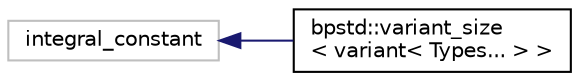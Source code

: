 digraph "Graphical Class Hierarchy"
{
 // LATEX_PDF_SIZE
  edge [fontname="Helvetica",fontsize="10",labelfontname="Helvetica",labelfontsize="10"];
  node [fontname="Helvetica",fontsize="10",shape=record];
  rankdir="LR";
  Node47 [label="integral_constant",height=0.2,width=0.4,color="grey75", fillcolor="white", style="filled",tooltip=" "];
  Node47 -> Node0 [dir="back",color="midnightblue",fontsize="10",style="solid",fontname="Helvetica"];
  Node0 [label="bpstd::variant_size\l\< variant\< Types... \> \>",height=0.2,width=0.4,color="black", fillcolor="white", style="filled",URL="$d2/d0f/structbpstd_1_1variant__size_3_01variant_3_01_types_8_8_8_01_4_01_4.html",tooltip=" "];
}
